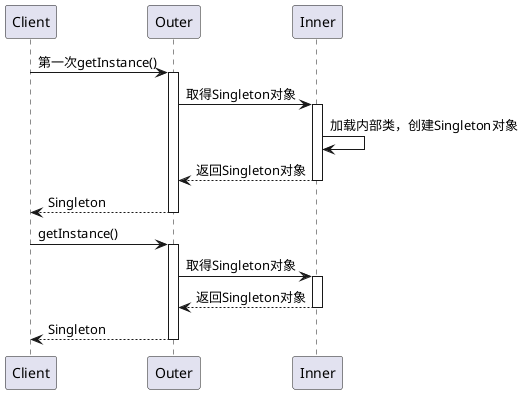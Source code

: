 @startuml
Client -> Outer:第一次getInstance()
activate Outer
Outer -> Inner:取得Singleton对象
activate Inner
Inner->Inner:加载内部类，创建Singleton对象

Outer<--Inner:返回Singleton对象
deactivate Inner
Client<--Outer:Singleton
deactivate Outer

Client -> Outer:getInstance()
activate Outer

Outer -> Inner:取得Singleton对象
activate Inner
Outer<--Inner:返回Singleton对象
deactivate Inner




Client<--Outer:Singleton
deactivate Outer
@enduml